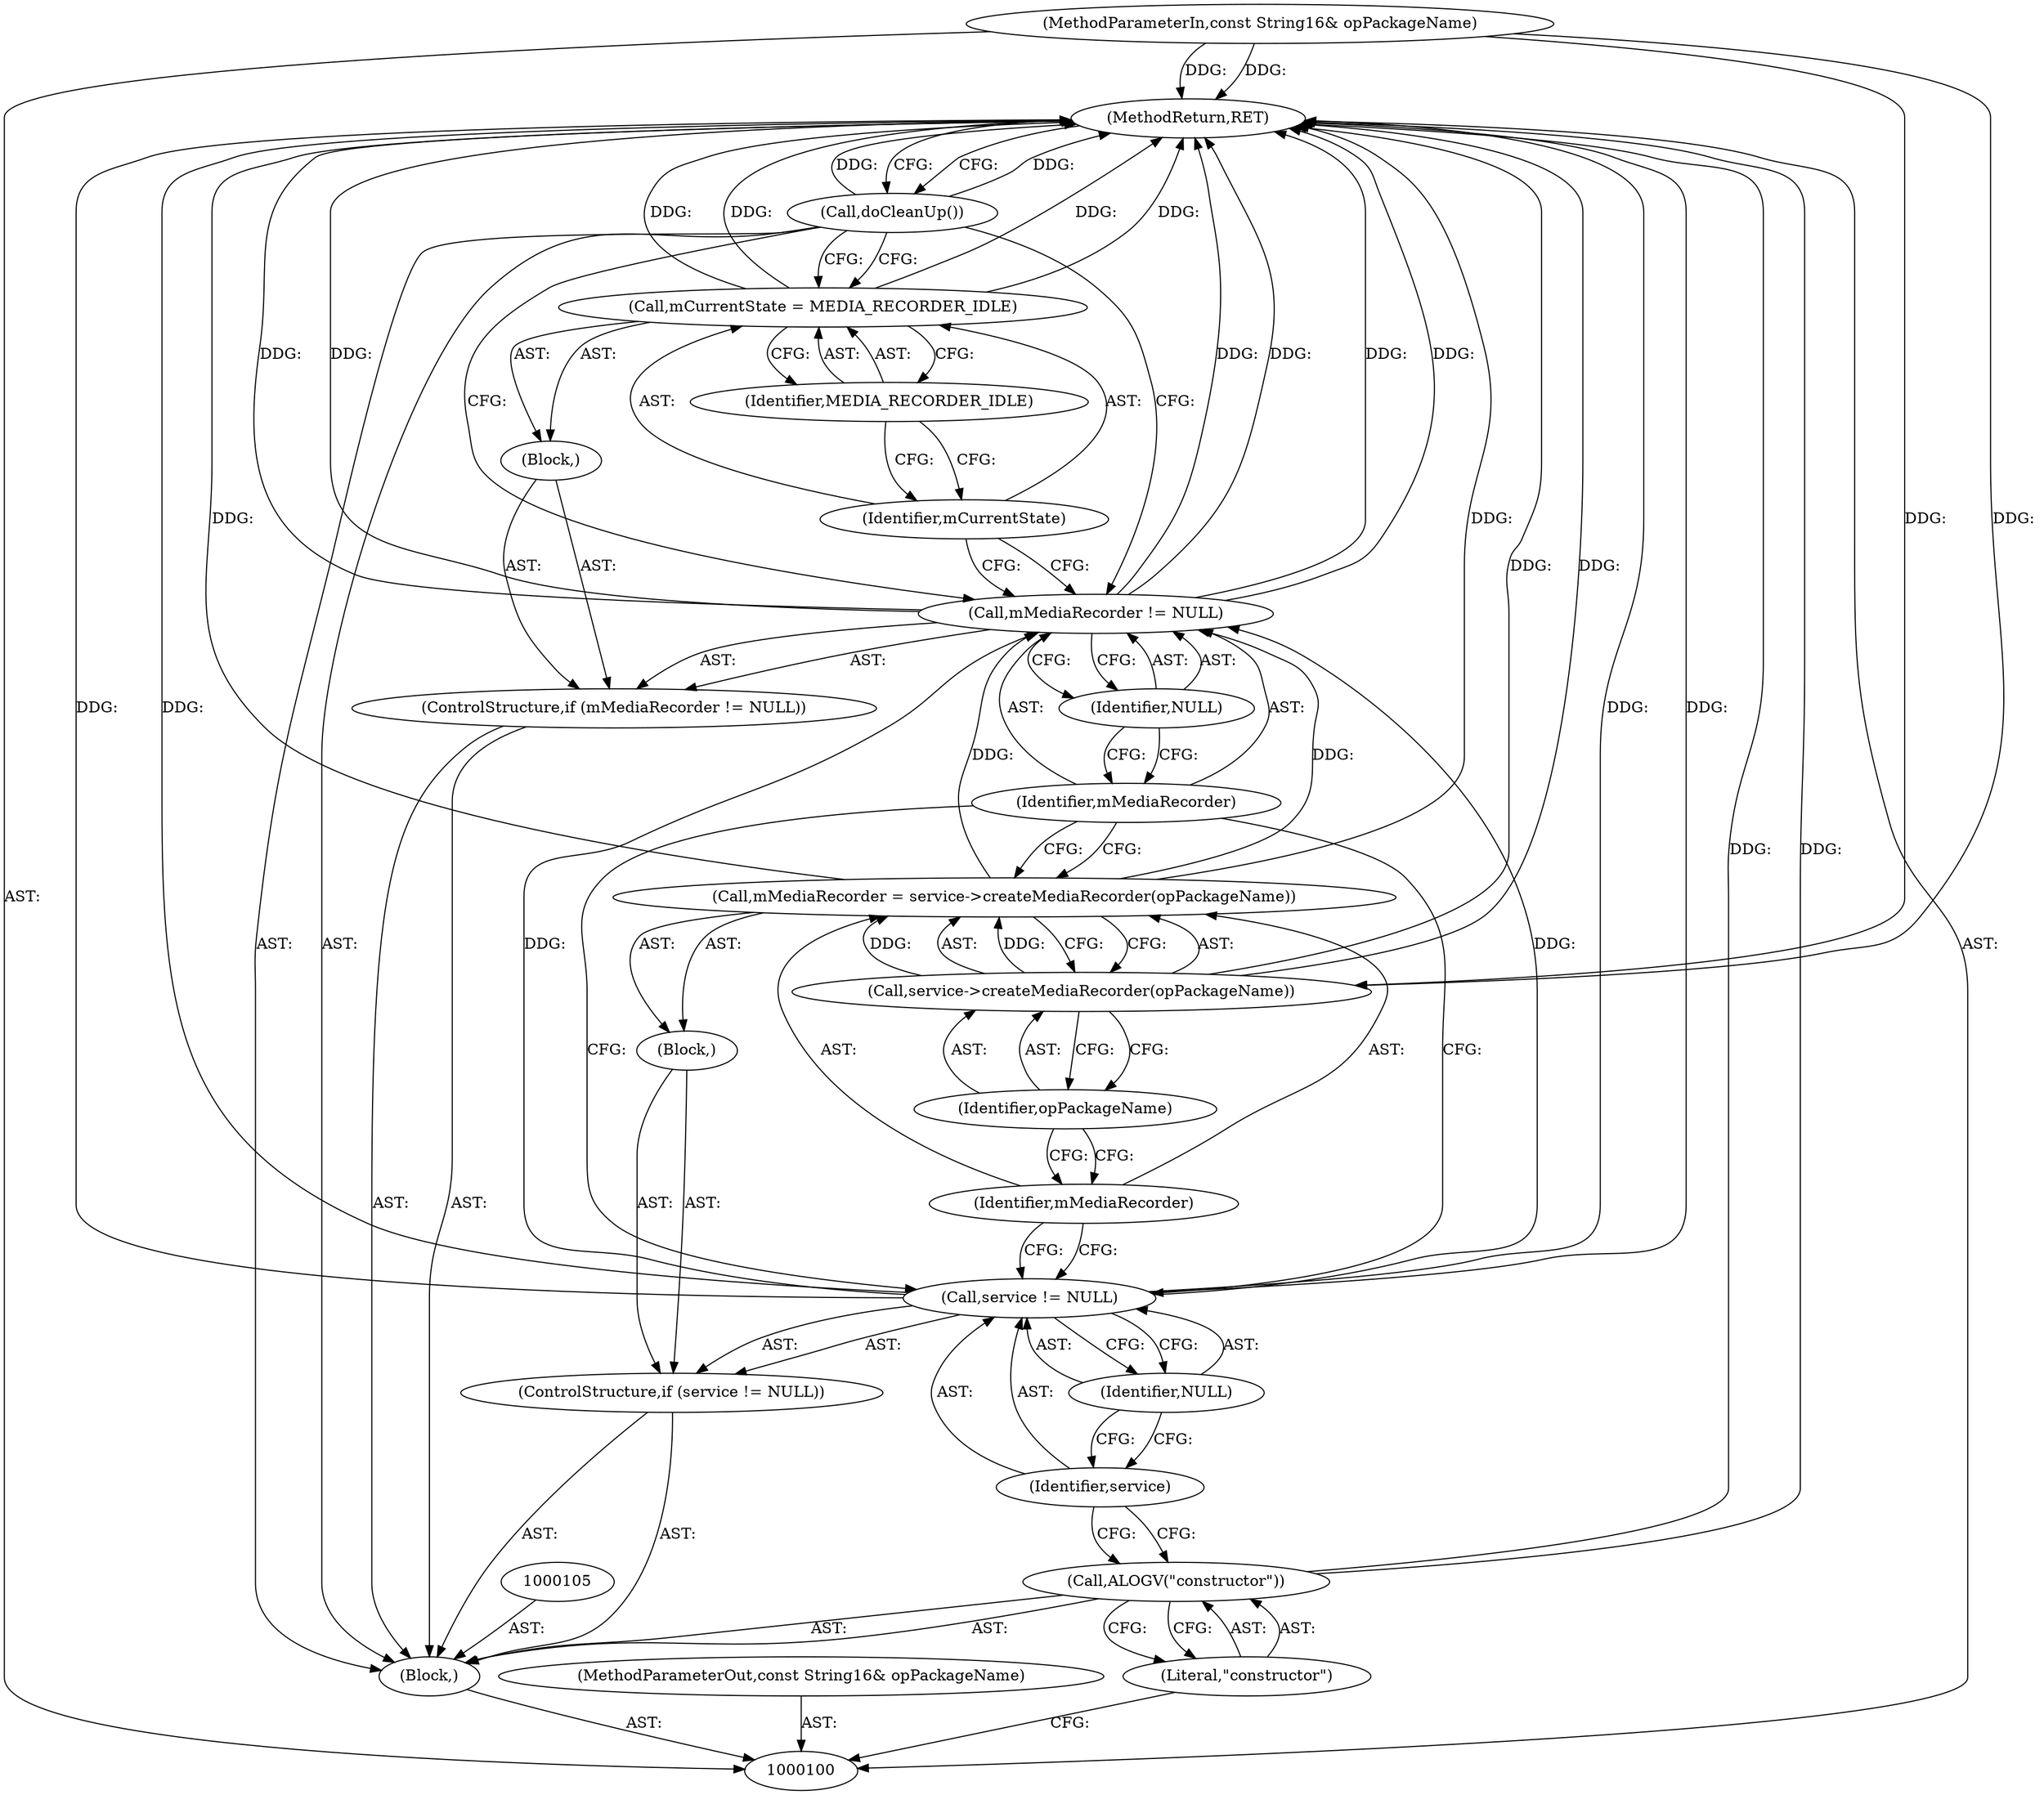 digraph "0_Android_42a25c46b844518ff0d0b920c20c519e1417be69_2" {
"1000124" [label="(MethodReturn,RET)"];
"1000101" [label="(MethodParameterIn,const String16& opPackageName)"];
"1000153" [label="(MethodParameterOut,const String16& opPackageName)"];
"1000115" [label="(ControlStructure,if (mMediaRecorder != NULL))"];
"1000118" [label="(Identifier,NULL)"];
"1000119" [label="(Block,)"];
"1000116" [label="(Call,mMediaRecorder != NULL)"];
"1000117" [label="(Identifier,mMediaRecorder)"];
"1000122" [label="(Identifier,MEDIA_RECORDER_IDLE)"];
"1000120" [label="(Call,mCurrentState = MEDIA_RECORDER_IDLE)"];
"1000121" [label="(Identifier,mCurrentState)"];
"1000123" [label="(Call,doCleanUp())"];
"1000102" [label="(Block,)"];
"1000104" [label="(Literal,\"constructor\")"];
"1000103" [label="(Call,ALOGV(\"constructor\"))"];
"1000109" [label="(Identifier,NULL)"];
"1000110" [label="(Block,)"];
"1000106" [label="(ControlStructure,if (service != NULL))"];
"1000107" [label="(Call,service != NULL)"];
"1000108" [label="(Identifier,service)"];
"1000113" [label="(Call,service->createMediaRecorder(opPackageName))"];
"1000114" [label="(Identifier,opPackageName)"];
"1000111" [label="(Call,mMediaRecorder = service->createMediaRecorder(opPackageName))"];
"1000112" [label="(Identifier,mMediaRecorder)"];
"1000124" -> "1000100"  [label="AST: "];
"1000124" -> "1000123"  [label="CFG: "];
"1000116" -> "1000124"  [label="DDG: "];
"1000116" -> "1000124"  [label="DDG: "];
"1000116" -> "1000124"  [label="DDG: "];
"1000107" -> "1000124"  [label="DDG: "];
"1000107" -> "1000124"  [label="DDG: "];
"1000113" -> "1000124"  [label="DDG: "];
"1000123" -> "1000124"  [label="DDG: "];
"1000103" -> "1000124"  [label="DDG: "];
"1000120" -> "1000124"  [label="DDG: "];
"1000120" -> "1000124"  [label="DDG: "];
"1000111" -> "1000124"  [label="DDG: "];
"1000101" -> "1000124"  [label="DDG: "];
"1000101" -> "1000100"  [label="AST: "];
"1000101" -> "1000124"  [label="DDG: "];
"1000101" -> "1000113"  [label="DDG: "];
"1000153" -> "1000100"  [label="AST: "];
"1000115" -> "1000102"  [label="AST: "];
"1000116" -> "1000115"  [label="AST: "];
"1000119" -> "1000115"  [label="AST: "];
"1000118" -> "1000116"  [label="AST: "];
"1000118" -> "1000117"  [label="CFG: "];
"1000116" -> "1000118"  [label="CFG: "];
"1000119" -> "1000115"  [label="AST: "];
"1000120" -> "1000119"  [label="AST: "];
"1000116" -> "1000115"  [label="AST: "];
"1000116" -> "1000118"  [label="CFG: "];
"1000117" -> "1000116"  [label="AST: "];
"1000118" -> "1000116"  [label="AST: "];
"1000121" -> "1000116"  [label="CFG: "];
"1000123" -> "1000116"  [label="CFG: "];
"1000116" -> "1000124"  [label="DDG: "];
"1000116" -> "1000124"  [label="DDG: "];
"1000116" -> "1000124"  [label="DDG: "];
"1000111" -> "1000116"  [label="DDG: "];
"1000107" -> "1000116"  [label="DDG: "];
"1000117" -> "1000116"  [label="AST: "];
"1000117" -> "1000111"  [label="CFG: "];
"1000117" -> "1000107"  [label="CFG: "];
"1000118" -> "1000117"  [label="CFG: "];
"1000122" -> "1000120"  [label="AST: "];
"1000122" -> "1000121"  [label="CFG: "];
"1000120" -> "1000122"  [label="CFG: "];
"1000120" -> "1000119"  [label="AST: "];
"1000120" -> "1000122"  [label="CFG: "];
"1000121" -> "1000120"  [label="AST: "];
"1000122" -> "1000120"  [label="AST: "];
"1000123" -> "1000120"  [label="CFG: "];
"1000120" -> "1000124"  [label="DDG: "];
"1000120" -> "1000124"  [label="DDG: "];
"1000121" -> "1000120"  [label="AST: "];
"1000121" -> "1000116"  [label="CFG: "];
"1000122" -> "1000121"  [label="CFG: "];
"1000123" -> "1000102"  [label="AST: "];
"1000123" -> "1000120"  [label="CFG: "];
"1000123" -> "1000116"  [label="CFG: "];
"1000124" -> "1000123"  [label="CFG: "];
"1000123" -> "1000124"  [label="DDG: "];
"1000102" -> "1000100"  [label="AST: "];
"1000103" -> "1000102"  [label="AST: "];
"1000105" -> "1000102"  [label="AST: "];
"1000106" -> "1000102"  [label="AST: "];
"1000115" -> "1000102"  [label="AST: "];
"1000123" -> "1000102"  [label="AST: "];
"1000104" -> "1000103"  [label="AST: "];
"1000104" -> "1000100"  [label="CFG: "];
"1000103" -> "1000104"  [label="CFG: "];
"1000103" -> "1000102"  [label="AST: "];
"1000103" -> "1000104"  [label="CFG: "];
"1000104" -> "1000103"  [label="AST: "];
"1000108" -> "1000103"  [label="CFG: "];
"1000103" -> "1000124"  [label="DDG: "];
"1000109" -> "1000107"  [label="AST: "];
"1000109" -> "1000108"  [label="CFG: "];
"1000107" -> "1000109"  [label="CFG: "];
"1000110" -> "1000106"  [label="AST: "];
"1000111" -> "1000110"  [label="AST: "];
"1000106" -> "1000102"  [label="AST: "];
"1000107" -> "1000106"  [label="AST: "];
"1000110" -> "1000106"  [label="AST: "];
"1000107" -> "1000106"  [label="AST: "];
"1000107" -> "1000109"  [label="CFG: "];
"1000108" -> "1000107"  [label="AST: "];
"1000109" -> "1000107"  [label="AST: "];
"1000112" -> "1000107"  [label="CFG: "];
"1000117" -> "1000107"  [label="CFG: "];
"1000107" -> "1000124"  [label="DDG: "];
"1000107" -> "1000124"  [label="DDG: "];
"1000107" -> "1000116"  [label="DDG: "];
"1000108" -> "1000107"  [label="AST: "];
"1000108" -> "1000103"  [label="CFG: "];
"1000109" -> "1000108"  [label="CFG: "];
"1000113" -> "1000111"  [label="AST: "];
"1000113" -> "1000114"  [label="CFG: "];
"1000114" -> "1000113"  [label="AST: "];
"1000111" -> "1000113"  [label="CFG: "];
"1000113" -> "1000124"  [label="DDG: "];
"1000113" -> "1000111"  [label="DDG: "];
"1000101" -> "1000113"  [label="DDG: "];
"1000114" -> "1000113"  [label="AST: "];
"1000114" -> "1000112"  [label="CFG: "];
"1000113" -> "1000114"  [label="CFG: "];
"1000111" -> "1000110"  [label="AST: "];
"1000111" -> "1000113"  [label="CFG: "];
"1000112" -> "1000111"  [label="AST: "];
"1000113" -> "1000111"  [label="AST: "];
"1000117" -> "1000111"  [label="CFG: "];
"1000111" -> "1000124"  [label="DDG: "];
"1000113" -> "1000111"  [label="DDG: "];
"1000111" -> "1000116"  [label="DDG: "];
"1000112" -> "1000111"  [label="AST: "];
"1000112" -> "1000107"  [label="CFG: "];
"1000114" -> "1000112"  [label="CFG: "];
}
